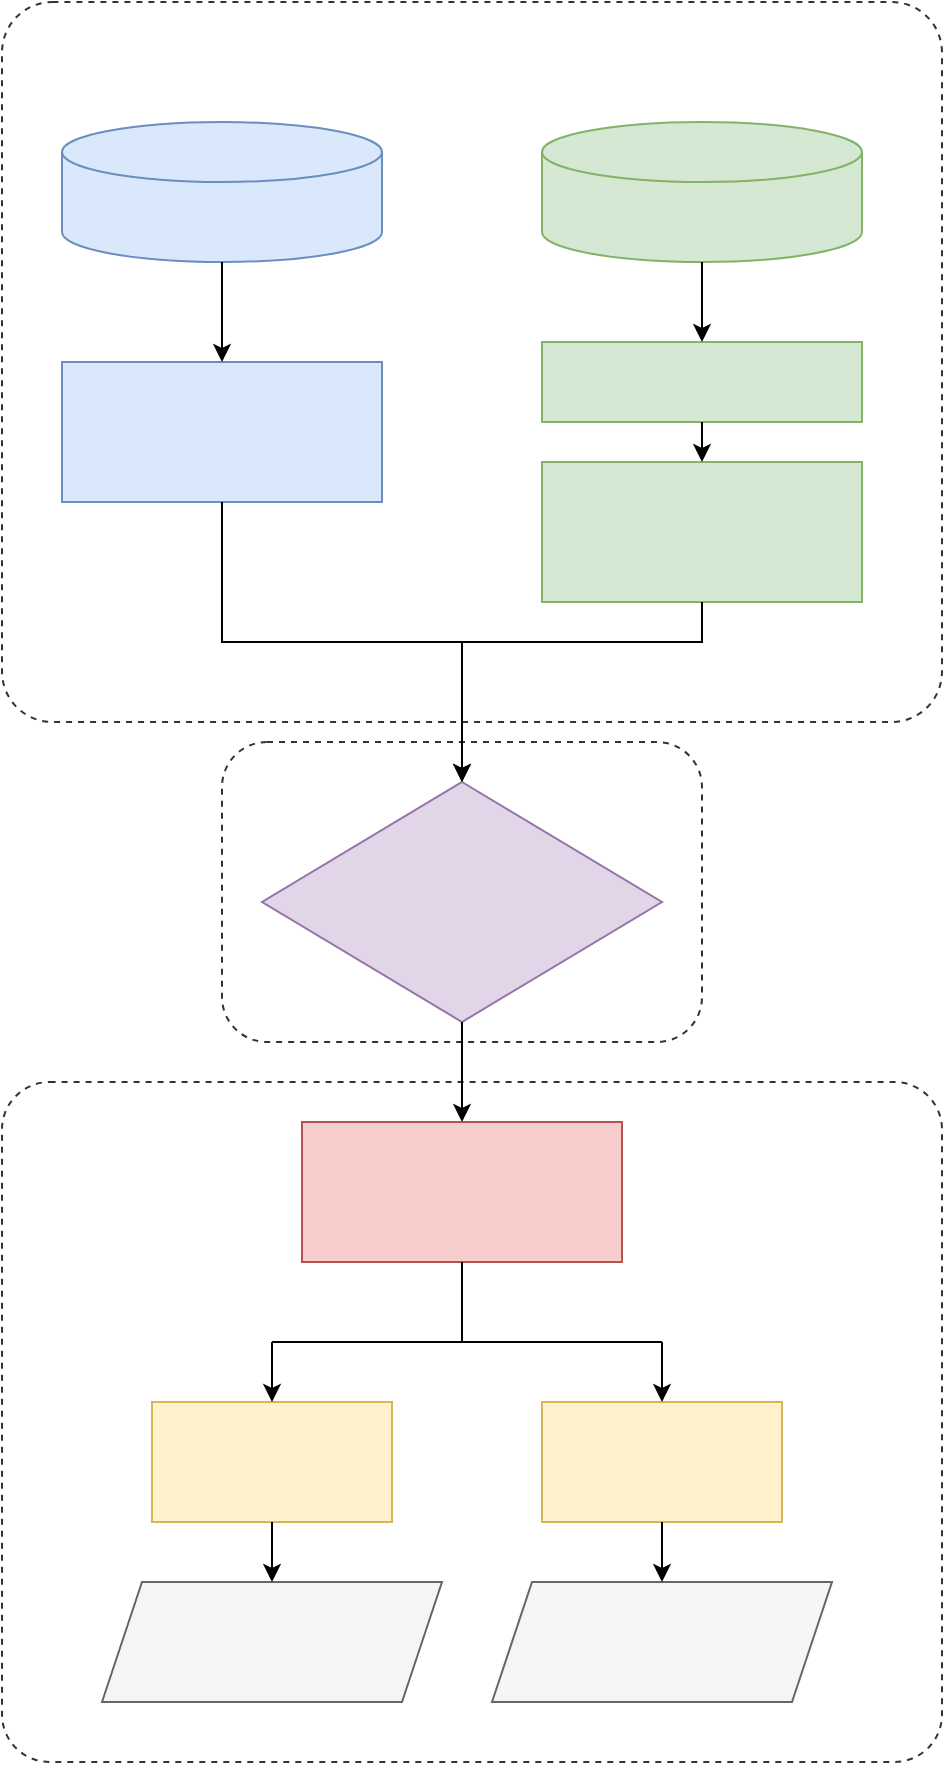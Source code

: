<mxfile version="27.1.4">
  <diagram name="Page-1" id="NHhMc8hHbGFYD58Z5W1f">
    <mxGraphModel dx="1394" dy="959" grid="1" gridSize="10" guides="1" tooltips="1" connect="1" arrows="1" fold="1" page="1" pageScale="1" pageWidth="827" pageHeight="1169" math="0" shadow="0">
      <root>
        <mxCell id="0" />
        <mxCell id="1" parent="0" />
        <mxCell id="FqFrVolzEPRRc96D3bEb-31" value="" style="rounded=1;whiteSpace=wrap;html=1;dashed=1;fillColor=none;strokeColor=#333333;" vertex="1" parent="1">
          <mxGeometry x="340" y="550" width="240" height="150" as="geometry" />
        </mxCell>
        <mxCell id="FqFrVolzEPRRc96D3bEb-33" value="" style="rounded=1;whiteSpace=wrap;html=1;dashed=1;fillColor=none;strokeColor=#333333;arcSize=7;" vertex="1" parent="1">
          <mxGeometry x="230" y="720" width="470" height="340" as="geometry" />
        </mxCell>
        <mxCell id="FqFrVolzEPRRc96D3bEb-29" value="" style="rounded=1;whiteSpace=wrap;html=1;dashed=1;fillColor=none;strokeColor=#333333;arcSize=7;" vertex="1" parent="1">
          <mxGeometry x="230" y="180" width="470" height="360" as="geometry" />
        </mxCell>
        <mxCell id="FqFrVolzEPRRc96D3bEb-1" value="" style="shape=cylinder3;whiteSpace=wrap;html=1;boundedLbl=1;backgroundOutline=1;size=15;fillColor=#dae8fc;strokeColor=#6c8ebf;" vertex="1" parent="1">
          <mxGeometry x="260" y="240" width="160" height="70" as="geometry" />
        </mxCell>
        <mxCell id="FqFrVolzEPRRc96D3bEb-2" value="" style="shape=cylinder3;whiteSpace=wrap;html=1;boundedLbl=1;backgroundOutline=1;size=15;fillColor=#d5e8d4;strokeColor=#82b366;" vertex="1" parent="1">
          <mxGeometry x="500" y="240" width="160" height="70" as="geometry" />
        </mxCell>
        <mxCell id="FqFrVolzEPRRc96D3bEb-3" value="" style="rounded=0;whiteSpace=wrap;html=1;fillColor=#dae8fc;strokeColor=#6c8ebf;" vertex="1" parent="1">
          <mxGeometry x="260" y="360" width="160" height="70" as="geometry" />
        </mxCell>
        <mxCell id="FqFrVolzEPRRc96D3bEb-4" value="" style="endArrow=classic;html=1;rounded=0;" edge="1" parent="1" source="FqFrVolzEPRRc96D3bEb-1" target="FqFrVolzEPRRc96D3bEb-3">
          <mxGeometry width="50" height="50" relative="1" as="geometry">
            <mxPoint x="520" y="410" as="sourcePoint" />
            <mxPoint x="570" y="360" as="targetPoint" />
          </mxGeometry>
        </mxCell>
        <mxCell id="FqFrVolzEPRRc96D3bEb-5" value="" style="rounded=0;whiteSpace=wrap;html=1;fillColor=#d5e8d4;strokeColor=#82b366;" vertex="1" parent="1">
          <mxGeometry x="500" y="350" width="160" height="40" as="geometry" />
        </mxCell>
        <mxCell id="FqFrVolzEPRRc96D3bEb-6" value="" style="endArrow=classic;html=1;rounded=0;" edge="1" parent="1" source="FqFrVolzEPRRc96D3bEb-2" target="FqFrVolzEPRRc96D3bEb-5">
          <mxGeometry width="50" height="50" relative="1" as="geometry">
            <mxPoint x="370" y="420" as="sourcePoint" />
            <mxPoint x="420" y="370" as="targetPoint" />
          </mxGeometry>
        </mxCell>
        <mxCell id="FqFrVolzEPRRc96D3bEb-7" value="" style="rounded=0;whiteSpace=wrap;html=1;fillColor=#d5e8d4;strokeColor=#82b366;" vertex="1" parent="1">
          <mxGeometry x="500" y="410" width="160" height="70" as="geometry" />
        </mxCell>
        <mxCell id="FqFrVolzEPRRc96D3bEb-8" value="" style="endArrow=classic;html=1;rounded=0;" edge="1" parent="1" source="FqFrVolzEPRRc96D3bEb-5" target="FqFrVolzEPRRc96D3bEb-7">
          <mxGeometry width="50" height="50" relative="1" as="geometry">
            <mxPoint x="590" y="330" as="sourcePoint" />
            <mxPoint x="590" y="380" as="targetPoint" />
          </mxGeometry>
        </mxCell>
        <mxCell id="FqFrVolzEPRRc96D3bEb-9" value="" style="rhombus;whiteSpace=wrap;html=1;rounded=0;fillColor=#e1d5e7;strokeColor=#9673a6;" vertex="1" parent="1">
          <mxGeometry x="360" y="570" width="200" height="120" as="geometry" />
        </mxCell>
        <mxCell id="FqFrVolzEPRRc96D3bEb-10" value="" style="edgeStyle=orthogonalEdgeStyle;rounded=0;orthogonalLoop=1;jettySize=auto;html=1;entryX=0.5;entryY=0;entryDx=0;entryDy=0;exitX=0.5;exitY=1;exitDx=0;exitDy=0;" edge="1" parent="1" source="FqFrVolzEPRRc96D3bEb-3" target="FqFrVolzEPRRc96D3bEb-9">
          <mxGeometry x="0.076" relative="1" as="geometry">
            <mxPoint x="260" y="570" as="targetPoint" />
            <Array as="points">
              <mxPoint x="340" y="500" />
              <mxPoint x="460" y="500" />
            </Array>
            <mxPoint as="offset" />
          </mxGeometry>
        </mxCell>
        <mxCell id="FqFrVolzEPRRc96D3bEb-11" value="" style="edgeStyle=orthogonalEdgeStyle;rounded=0;orthogonalLoop=1;jettySize=auto;html=1;entryX=0.5;entryY=0;" edge="1" parent="1" source="FqFrVolzEPRRc96D3bEb-7" target="FqFrVolzEPRRc96D3bEb-9">
          <mxGeometry x="-0.139" relative="1" as="geometry">
            <mxPoint x="660" y="570" as="targetPoint" />
            <Array as="points">
              <mxPoint x="460" y="500" />
            </Array>
            <mxPoint as="offset" />
          </mxGeometry>
        </mxCell>
        <mxCell id="FqFrVolzEPRRc96D3bEb-12" value="" style="rounded=0;whiteSpace=wrap;html=1;fillColor=#f8cecc;strokeColor=#b85450;" vertex="1" parent="1">
          <mxGeometry x="380" y="740" width="160" height="70" as="geometry" />
        </mxCell>
        <mxCell id="FqFrVolzEPRRc96D3bEb-13" value="" style="endArrow=classic;html=1;rounded=0;" edge="1" parent="1" source="FqFrVolzEPRRc96D3bEb-9" target="FqFrVolzEPRRc96D3bEb-12">
          <mxGeometry width="50" height="50" relative="1" as="geometry">
            <mxPoint x="450" y="680" as="sourcePoint" />
            <mxPoint x="500" y="630" as="targetPoint" />
          </mxGeometry>
        </mxCell>
        <mxCell id="FqFrVolzEPRRc96D3bEb-14" value="" style="endArrow=none;html=1;rounded=0;exitX=0.5;exitY=1;exitDx=0;exitDy=0;" edge="1" parent="1" source="FqFrVolzEPRRc96D3bEb-12">
          <mxGeometry width="50" height="50" relative="1" as="geometry">
            <mxPoint x="450" y="830" as="sourcePoint" />
            <mxPoint x="460" y="850" as="targetPoint" />
          </mxGeometry>
        </mxCell>
        <mxCell id="FqFrVolzEPRRc96D3bEb-15" value="" style="endArrow=none;html=1;rounded=0;" edge="1" parent="1">
          <mxGeometry width="50" height="50" relative="1" as="geometry">
            <mxPoint x="365" y="850" as="sourcePoint" />
            <mxPoint x="560" y="850" as="targetPoint" />
          </mxGeometry>
        </mxCell>
        <mxCell id="FqFrVolzEPRRc96D3bEb-16" value="" style="rounded=0;whiteSpace=wrap;html=1;fillColor=#fff2cc;strokeColor=#d6b656;" vertex="1" parent="1">
          <mxGeometry x="305" y="880" width="120" height="60" as="geometry" />
        </mxCell>
        <mxCell id="FqFrVolzEPRRc96D3bEb-18" value="" style="rounded=0;whiteSpace=wrap;html=1;fillColor=#fff2cc;strokeColor=#d6b656;" vertex="1" parent="1">
          <mxGeometry x="500" y="880" width="120" height="60" as="geometry" />
        </mxCell>
        <mxCell id="FqFrVolzEPRRc96D3bEb-19" value="" style="endArrow=classic;html=1;rounded=0;entryX=0.5;entryY=0;entryDx=0;entryDy=0;" edge="1" parent="1" target="FqFrVolzEPRRc96D3bEb-16">
          <mxGeometry width="50" height="50" relative="1" as="geometry">
            <mxPoint x="365" y="850" as="sourcePoint" />
            <mxPoint x="270" y="800" as="targetPoint" />
          </mxGeometry>
        </mxCell>
        <mxCell id="FqFrVolzEPRRc96D3bEb-21" value="" style="endArrow=classic;html=1;rounded=0;entryX=0.5;entryY=0;entryDx=0;entryDy=0;" edge="1" parent="1" target="FqFrVolzEPRRc96D3bEb-18">
          <mxGeometry width="50" height="50" relative="1" as="geometry">
            <mxPoint x="560" y="850" as="sourcePoint" />
            <mxPoint x="750" y="800" as="targetPoint" />
          </mxGeometry>
        </mxCell>
        <mxCell id="FqFrVolzEPRRc96D3bEb-22" value="" style="shape=parallelogram;perimeter=parallelogramPerimeter;whiteSpace=wrap;html=1;fixedSize=1;fillColor=#f5f5f5;strokeColor=#666666;fontStyle=0" vertex="1" parent="1">
          <mxGeometry x="280" y="970" width="170" height="60" as="geometry" />
        </mxCell>
        <mxCell id="FqFrVolzEPRRc96D3bEb-23" value="" style="endArrow=classic;html=1;rounded=0;" edge="1" parent="1" source="FqFrVolzEPRRc96D3bEb-16" target="FqFrVolzEPRRc96D3bEb-22">
          <mxGeometry width="50" height="50" relative="1" as="geometry">
            <mxPoint x="450" y="970" as="sourcePoint" />
            <mxPoint x="500" y="920" as="targetPoint" />
          </mxGeometry>
        </mxCell>
        <mxCell id="FqFrVolzEPRRc96D3bEb-26" value="&lt;div&gt;&lt;br&gt;&lt;/div&gt;" style="shape=parallelogram;perimeter=parallelogramPerimeter;whiteSpace=wrap;html=1;fixedSize=1;fillColor=#f5f5f5;strokeColor=#666666;" vertex="1" parent="1">
          <mxGeometry x="475" y="970" width="170" height="60" as="geometry" />
        </mxCell>
        <mxCell id="FqFrVolzEPRRc96D3bEb-27" value="" style="endArrow=classic;html=1;rounded=0;" edge="1" parent="1" source="FqFrVolzEPRRc96D3bEb-18" target="FqFrVolzEPRRc96D3bEb-26">
          <mxGeometry width="50" height="50" relative="1" as="geometry">
            <mxPoint x="710" y="980" as="sourcePoint" />
            <mxPoint x="760" y="930" as="targetPoint" />
          </mxGeometry>
        </mxCell>
      </root>
    </mxGraphModel>
  </diagram>
</mxfile>
